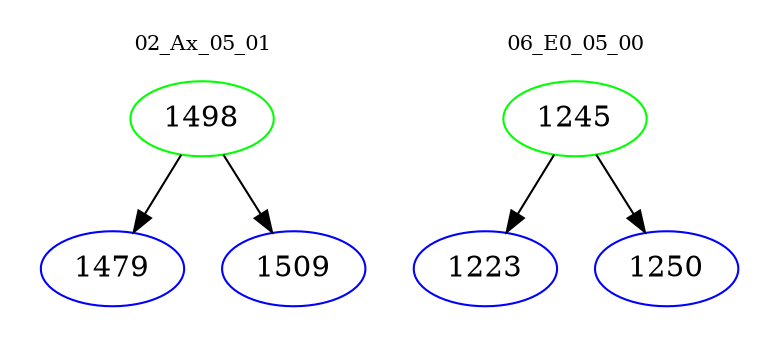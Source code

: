 digraph{
subgraph cluster_0 {
color = white
label = "02_Ax_05_01";
fontsize=10;
T0_1498 [label="1498", color="green"]
T0_1498 -> T0_1479 [color="black"]
T0_1479 [label="1479", color="blue"]
T0_1498 -> T0_1509 [color="black"]
T0_1509 [label="1509", color="blue"]
}
subgraph cluster_1 {
color = white
label = "06_E0_05_00";
fontsize=10;
T1_1245 [label="1245", color="green"]
T1_1245 -> T1_1223 [color="black"]
T1_1223 [label="1223", color="blue"]
T1_1245 -> T1_1250 [color="black"]
T1_1250 [label="1250", color="blue"]
}
}
